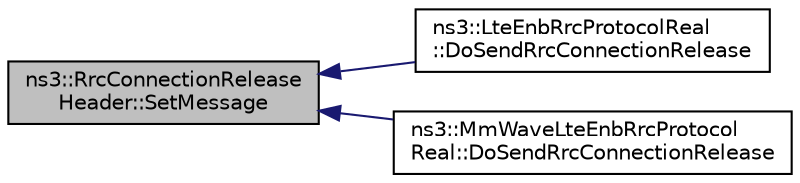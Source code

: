 digraph "ns3::RrcConnectionReleaseHeader::SetMessage"
{
  edge [fontname="Helvetica",fontsize="10",labelfontname="Helvetica",labelfontsize="10"];
  node [fontname="Helvetica",fontsize="10",shape=record];
  rankdir="LR";
  Node1 [label="ns3::RrcConnectionRelease\lHeader::SetMessage",height=0.2,width=0.4,color="black", fillcolor="grey75", style="filled", fontcolor="black"];
  Node1 -> Node2 [dir="back",color="midnightblue",fontsize="10",style="solid"];
  Node2 [label="ns3::LteEnbRrcProtocolReal\l::DoSendRrcConnectionRelease",height=0.2,width=0.4,color="black", fillcolor="white", style="filled",URL="$d0/d88/classns3_1_1LteEnbRrcProtocolReal.html#a0a94323cbc0859d4b7760c9da3b1291b"];
  Node1 -> Node3 [dir="back",color="midnightblue",fontsize="10",style="solid"];
  Node3 [label="ns3::MmWaveLteEnbRrcProtocol\lReal::DoSendRrcConnectionRelease",height=0.2,width=0.4,color="black", fillcolor="white", style="filled",URL="$dd/dda/classns3_1_1MmWaveLteEnbRrcProtocolReal.html#a90b4b03b615cfe638e8d12cd72944d92"];
}
